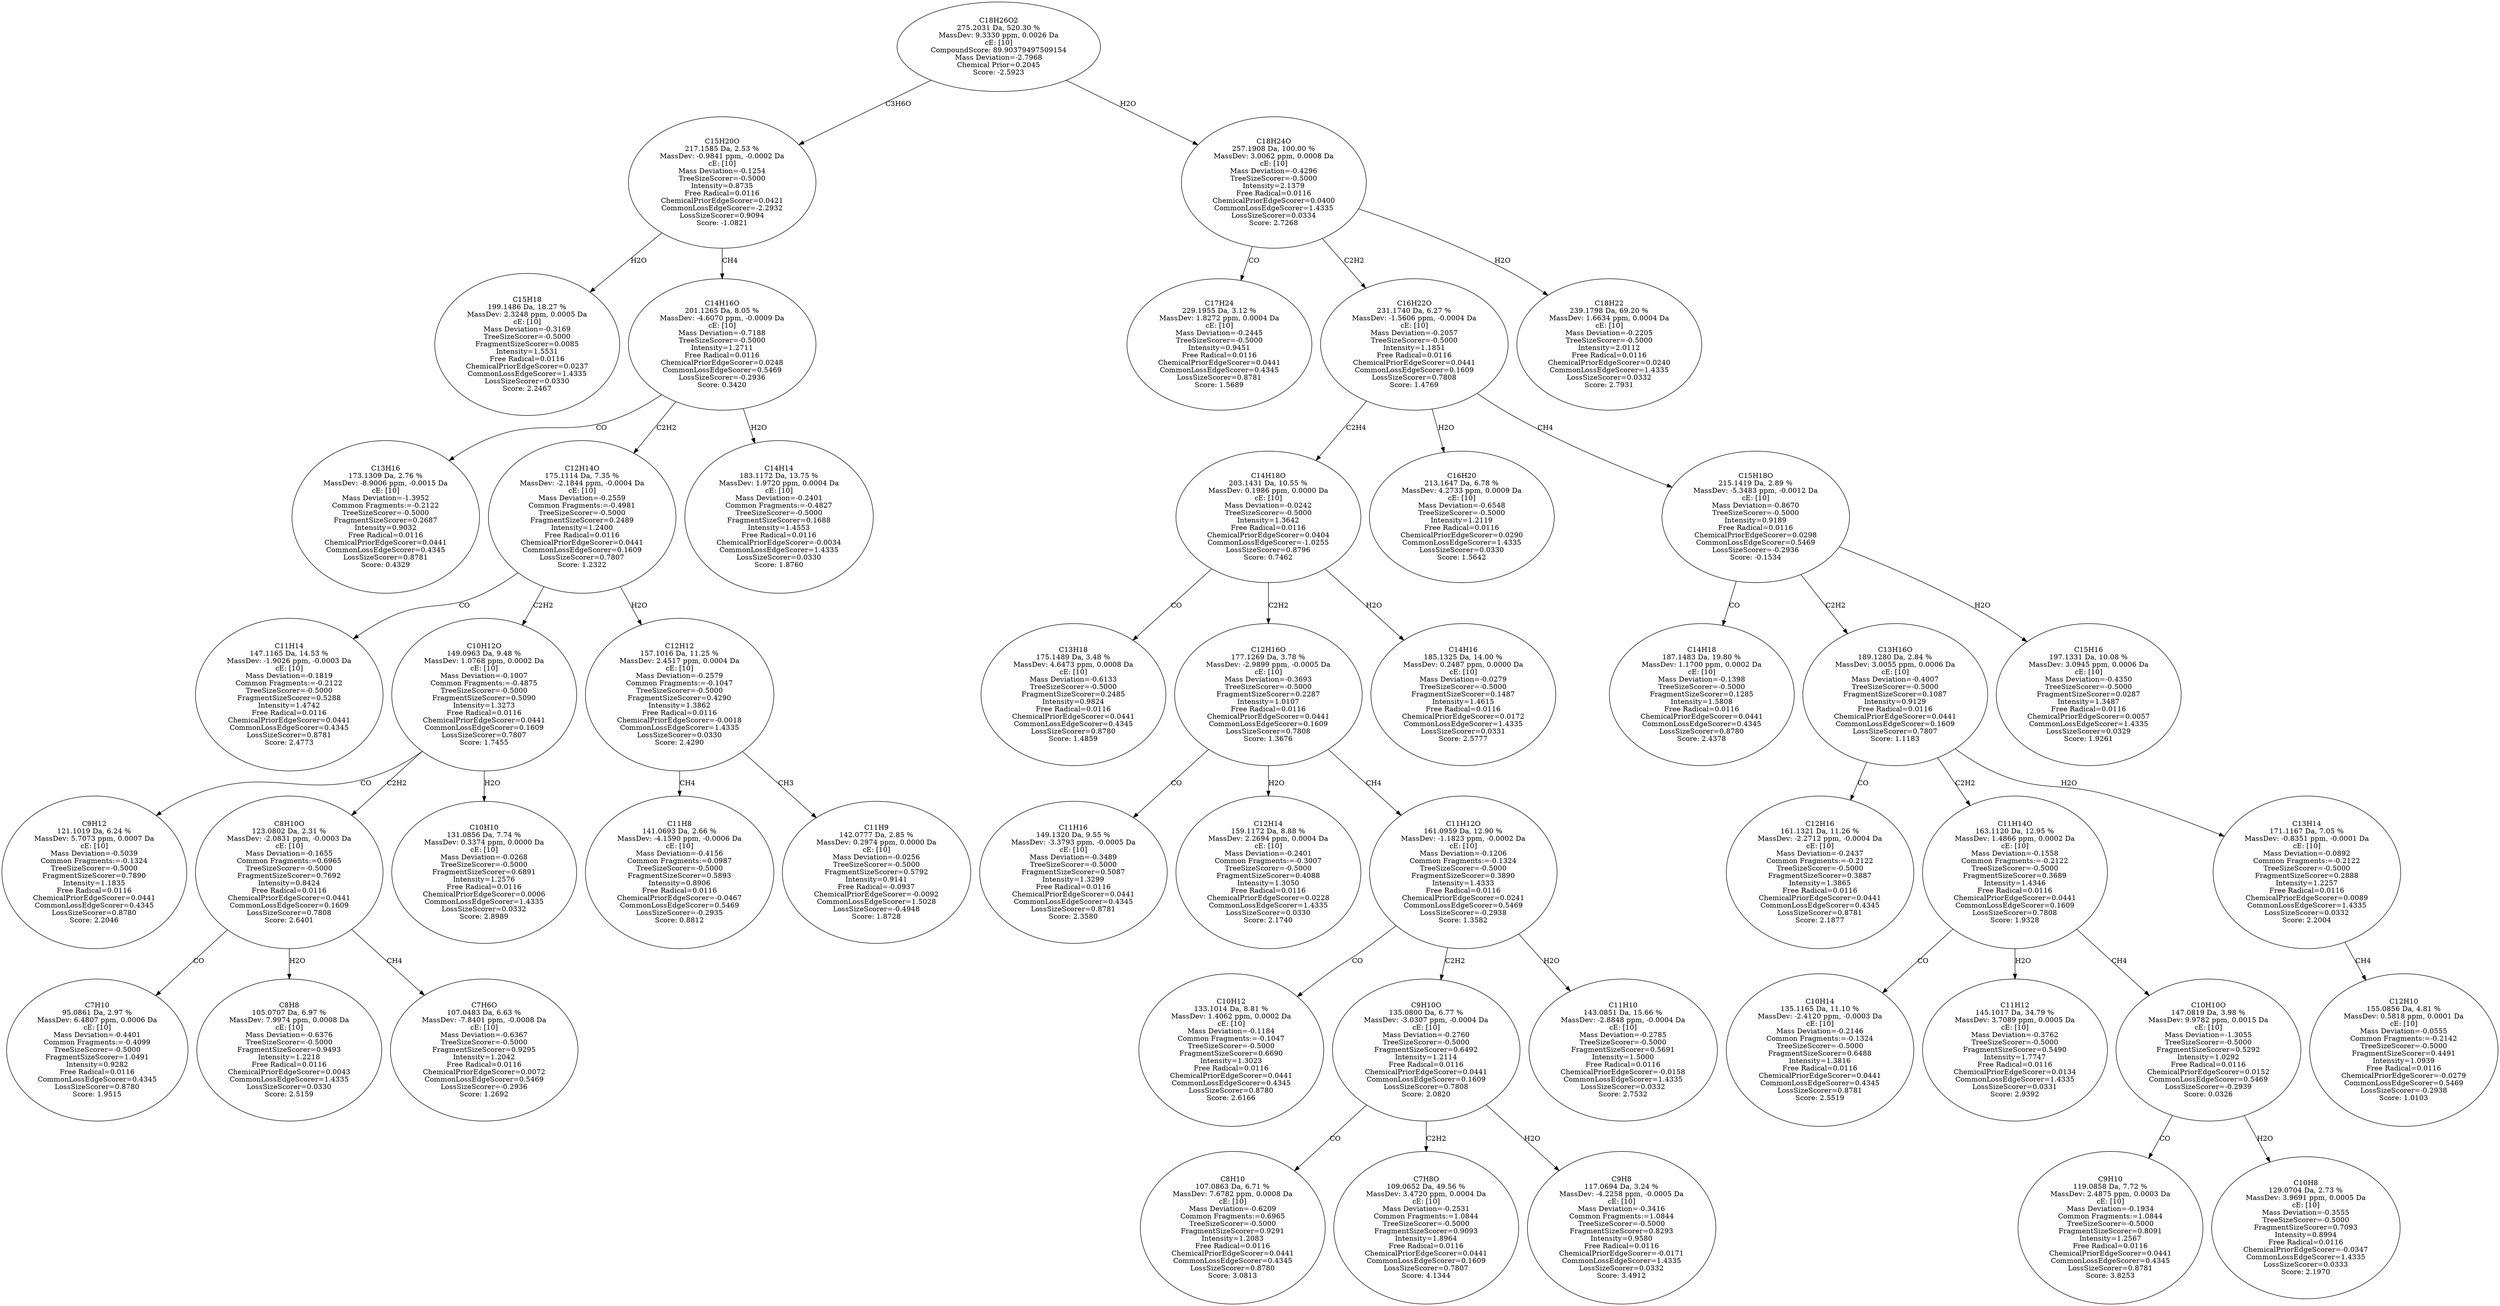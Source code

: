 strict digraph {
v1 [label="C15H18\n199.1486 Da, 18.27 %\nMassDev: 2.3248 ppm, 0.0005 Da\ncE: [10]\nMass Deviation=-0.3169\nTreeSizeScorer=-0.5000\nFragmentSizeScorer=0.0085\nIntensity=1.5531\nFree Radical=0.0116\nChemicalPriorEdgeScorer=0.0237\nCommonLossEdgeScorer=1.4335\nLossSizeScorer=0.0330\nScore: 2.2467"];
v2 [label="C13H16\n173.1309 Da, 2.76 %\nMassDev: -8.9006 ppm, -0.0015 Da\ncE: [10]\nMass Deviation=-1.3952\nCommon Fragments:=-0.2122\nTreeSizeScorer=-0.5000\nFragmentSizeScorer=0.2687\nIntensity=0.9032\nFree Radical=0.0116\nChemicalPriorEdgeScorer=0.0441\nCommonLossEdgeScorer=0.4345\nLossSizeScorer=0.8781\nScore: 0.4329"];
v3 [label="C11H14\n147.1165 Da, 14.53 %\nMassDev: -1.9026 ppm, -0.0003 Da\ncE: [10]\nMass Deviation=-0.1819\nCommon Fragments:=-0.2122\nTreeSizeScorer=-0.5000\nFragmentSizeScorer=0.5288\nIntensity=1.4742\nFree Radical=0.0116\nChemicalPriorEdgeScorer=0.0441\nCommonLossEdgeScorer=0.4345\nLossSizeScorer=0.8781\nScore: 2.4773"];
v4 [label="C9H12\n121.1019 Da, 6.24 %\nMassDev: 5.7073 ppm, 0.0007 Da\ncE: [10]\nMass Deviation=-0.5039\nCommon Fragments:=-0.1324\nTreeSizeScorer=-0.5000\nFragmentSizeScorer=0.7890\nIntensity=1.1835\nFree Radical=0.0116\nChemicalPriorEdgeScorer=0.0441\nCommonLossEdgeScorer=0.4345\nLossSizeScorer=0.8780\nScore: 2.2046"];
v5 [label="C7H10\n95.0861 Da, 2.97 %\nMassDev: 6.4807 ppm, 0.0006 Da\ncE: [10]\nMass Deviation=-0.4401\nCommon Fragments:=-0.4099\nTreeSizeScorer=-0.5000\nFragmentSizeScorer=1.0491\nIntensity=0.9282\nFree Radical=0.0116\nCommonLossEdgeScorer=0.4345\nLossSizeScorer=0.8780\nScore: 1.9515"];
v6 [label="C8H8\n105.0707 Da, 6.97 %\nMassDev: 7.9974 ppm, 0.0008 Da\ncE: [10]\nMass Deviation=-0.6376\nTreeSizeScorer=-0.5000\nFragmentSizeScorer=0.9493\nIntensity=1.2218\nFree Radical=0.0116\nChemicalPriorEdgeScorer=0.0043\nCommonLossEdgeScorer=1.4335\nLossSizeScorer=0.0330\nScore: 2.5159"];
v7 [label="C7H6O\n107.0483 Da, 6.63 %\nMassDev: -7.8401 ppm, -0.0008 Da\ncE: [10]\nMass Deviation=-0.6367\nTreeSizeScorer=-0.5000\nFragmentSizeScorer=0.9295\nIntensity=1.2042\nFree Radical=0.0116\nChemicalPriorEdgeScorer=0.0072\nCommonLossEdgeScorer=0.5469\nLossSizeScorer=-0.2936\nScore: 1.2692"];
v8 [label="C8H10O\n123.0802 Da, 2.31 %\nMassDev: -2.0831 ppm, -0.0003 Da\ncE: [10]\nMass Deviation=-0.1655\nCommon Fragments:=0.6965\nTreeSizeScorer=-0.5000\nFragmentSizeScorer=0.7692\nIntensity=0.8424\nFree Radical=0.0116\nChemicalPriorEdgeScorer=0.0441\nCommonLossEdgeScorer=0.1609\nLossSizeScorer=0.7808\nScore: 2.6401"];
v9 [label="C10H10\n131.0856 Da, 7.74 %\nMassDev: 0.3374 ppm, 0.0000 Da\ncE: [10]\nMass Deviation=-0.0268\nTreeSizeScorer=-0.5000\nFragmentSizeScorer=0.6891\nIntensity=1.2576\nFree Radical=0.0116\nChemicalPriorEdgeScorer=0.0006\nCommonLossEdgeScorer=1.4335\nLossSizeScorer=0.0332\nScore: 2.8989"];
v10 [label="C10H12O\n149.0963 Da, 9.48 %\nMassDev: 1.0768 ppm, 0.0002 Da\ncE: [10]\nMass Deviation=-0.1007\nCommon Fragments:=-0.4875\nTreeSizeScorer=-0.5000\nFragmentSizeScorer=0.5090\nIntensity=1.3273\nFree Radical=0.0116\nChemicalPriorEdgeScorer=0.0441\nCommonLossEdgeScorer=0.1609\nLossSizeScorer=0.7807\nScore: 1.7455"];
v11 [label="C11H8\n141.0693 Da, 2.66 %\nMassDev: -4.1590 ppm, -0.0006 Da\ncE: [10]\nMass Deviation=-0.4156\nCommon Fragments:=0.0987\nTreeSizeScorer=-0.5000\nFragmentSizeScorer=0.5893\nIntensity=0.8906\nFree Radical=0.0116\nChemicalPriorEdgeScorer=-0.0467\nCommonLossEdgeScorer=0.5469\nLossSizeScorer=-0.2935\nScore: 0.8812"];
v12 [label="C11H9\n142.0777 Da, 2.85 %\nMassDev: 0.2974 ppm, 0.0000 Da\ncE: [10]\nMass Deviation=-0.0256\nTreeSizeScorer=-0.5000\nFragmentSizeScorer=0.5792\nIntensity=0.9141\nFree Radical=-0.0937\nChemicalPriorEdgeScorer=-0.0092\nCommonLossEdgeScorer=1.5028\nLossSizeScorer=-0.4948\nScore: 1.8728"];
v13 [label="C12H12\n157.1016 Da, 11.25 %\nMassDev: 2.4517 ppm, 0.0004 Da\ncE: [10]\nMass Deviation=-0.2579\nCommon Fragments:=-0.1047\nTreeSizeScorer=-0.5000\nFragmentSizeScorer=0.4290\nIntensity=1.3862\nFree Radical=0.0116\nChemicalPriorEdgeScorer=-0.0018\nCommonLossEdgeScorer=1.4335\nLossSizeScorer=0.0330\nScore: 2.4290"];
v14 [label="C12H14O\n175.1114 Da, 7.35 %\nMassDev: -2.1844 ppm, -0.0004 Da\ncE: [10]\nMass Deviation=-0.2559\nCommon Fragments:=-0.4981\nTreeSizeScorer=-0.5000\nFragmentSizeScorer=0.2489\nIntensity=1.2400\nFree Radical=0.0116\nChemicalPriorEdgeScorer=0.0441\nCommonLossEdgeScorer=0.1609\nLossSizeScorer=0.7807\nScore: 1.2322"];
v15 [label="C14H14\n183.1172 Da, 13.75 %\nMassDev: 1.9720 ppm, 0.0004 Da\ncE: [10]\nMass Deviation=-0.2401\nCommon Fragments:=-0.4827\nTreeSizeScorer=-0.5000\nFragmentSizeScorer=0.1688\nIntensity=1.4553\nFree Radical=0.0116\nChemicalPriorEdgeScorer=-0.0034\nCommonLossEdgeScorer=1.4335\nLossSizeScorer=0.0330\nScore: 1.8760"];
v16 [label="C14H16O\n201.1265 Da, 8.05 %\nMassDev: -4.6070 ppm, -0.0009 Da\ncE: [10]\nMass Deviation=-0.7188\nTreeSizeScorer=-0.5000\nIntensity=1.2711\nFree Radical=0.0116\nChemicalPriorEdgeScorer=0.0248\nCommonLossEdgeScorer=0.5469\nLossSizeScorer=-0.2936\nScore: 0.3420"];
v17 [label="C15H20O\n217.1585 Da, 2.53 %\nMassDev: -0.9841 ppm, -0.0002 Da\ncE: [10]\nMass Deviation=-0.1254\nTreeSizeScorer=-0.5000\nIntensity=0.8735\nFree Radical=0.0116\nChemicalPriorEdgeScorer=0.0421\nCommonLossEdgeScorer=-2.2932\nLossSizeScorer=0.9094\nScore: -1.0821"];
v18 [label="C17H24\n229.1955 Da, 3.12 %\nMassDev: 1.8272 ppm, 0.0004 Da\ncE: [10]\nMass Deviation=-0.2445\nTreeSizeScorer=-0.5000\nIntensity=0.9451\nFree Radical=0.0116\nChemicalPriorEdgeScorer=0.0441\nCommonLossEdgeScorer=0.4345\nLossSizeScorer=0.8781\nScore: 1.5689"];
v19 [label="C13H18\n175.1489 Da, 3.48 %\nMassDev: 4.6473 ppm, 0.0008 Da\ncE: [10]\nMass Deviation=-0.6133\nTreeSizeScorer=-0.5000\nFragmentSizeScorer=0.2485\nIntensity=0.9824\nFree Radical=0.0116\nChemicalPriorEdgeScorer=0.0441\nCommonLossEdgeScorer=0.4345\nLossSizeScorer=0.8780\nScore: 1.4859"];
v20 [label="C11H16\n149.1320 Da, 9.55 %\nMassDev: -3.3793 ppm, -0.0005 Da\ncE: [10]\nMass Deviation=-0.3489\nTreeSizeScorer=-0.5000\nFragmentSizeScorer=0.5087\nIntensity=1.3299\nFree Radical=0.0116\nChemicalPriorEdgeScorer=0.0441\nCommonLossEdgeScorer=0.4345\nLossSizeScorer=0.8781\nScore: 2.3580"];
v21 [label="C12H14\n159.1172 Da, 8.88 %\nMassDev: 2.2694 ppm, 0.0004 Da\ncE: [10]\nMass Deviation=-0.2401\nCommon Fragments:=-0.3007\nTreeSizeScorer=-0.5000\nFragmentSizeScorer=0.4088\nIntensity=1.3050\nFree Radical=0.0116\nChemicalPriorEdgeScorer=0.0228\nCommonLossEdgeScorer=1.4335\nLossSizeScorer=0.0330\nScore: 2.1740"];
v22 [label="C10H12\n133.1014 Da, 8.81 %\nMassDev: 1.4062 ppm, 0.0002 Da\ncE: [10]\nMass Deviation=-0.1184\nCommon Fragments:=-0.1047\nTreeSizeScorer=-0.5000\nFragmentSizeScorer=0.6690\nIntensity=1.3023\nFree Radical=0.0116\nChemicalPriorEdgeScorer=0.0441\nCommonLossEdgeScorer=0.4345\nLossSizeScorer=0.8780\nScore: 2.6166"];
v23 [label="C8H10\n107.0863 Da, 6.71 %\nMassDev: 7.6782 ppm, 0.0008 Da\ncE: [10]\nMass Deviation=-0.6209\nCommon Fragments:=0.6965\nTreeSizeScorer=-0.5000\nFragmentSizeScorer=0.9291\nIntensity=1.2083\nFree Radical=0.0116\nChemicalPriorEdgeScorer=0.0441\nCommonLossEdgeScorer=0.4345\nLossSizeScorer=0.8780\nScore: 3.0813"];
v24 [label="C7H8O\n109.0652 Da, 49.56 %\nMassDev: 3.4720 ppm, 0.0004 Da\ncE: [10]\nMass Deviation=-0.2531\nCommon Fragments:=1.0844\nTreeSizeScorer=-0.5000\nFragmentSizeScorer=0.9093\nIntensity=1.8964\nFree Radical=0.0116\nChemicalPriorEdgeScorer=0.0441\nCommonLossEdgeScorer=0.1609\nLossSizeScorer=0.7807\nScore: 4.1344"];
v25 [label="C9H8\n117.0694 Da, 3.24 %\nMassDev: -4.2258 ppm, -0.0005 Da\ncE: [10]\nMass Deviation=-0.3416\nCommon Fragments:=1.0844\nTreeSizeScorer=-0.5000\nFragmentSizeScorer=0.8293\nIntensity=0.9580\nFree Radical=0.0116\nChemicalPriorEdgeScorer=-0.0171\nCommonLossEdgeScorer=1.4335\nLossSizeScorer=0.0332\nScore: 3.4912"];
v26 [label="C9H10O\n135.0800 Da, 6.77 %\nMassDev: -3.0307 ppm, -0.0004 Da\ncE: [10]\nMass Deviation=-0.2760\nTreeSizeScorer=-0.5000\nFragmentSizeScorer=0.6492\nIntensity=1.2114\nFree Radical=0.0116\nChemicalPriorEdgeScorer=0.0441\nCommonLossEdgeScorer=0.1609\nLossSizeScorer=0.7808\nScore: 2.0820"];
v27 [label="C11H10\n143.0851 Da, 15.66 %\nMassDev: -2.8848 ppm, -0.0004 Da\ncE: [10]\nMass Deviation=-0.2785\nTreeSizeScorer=-0.5000\nFragmentSizeScorer=0.5691\nIntensity=1.5000\nFree Radical=0.0116\nChemicalPriorEdgeScorer=-0.0158\nCommonLossEdgeScorer=1.4335\nLossSizeScorer=0.0332\nScore: 2.7532"];
v28 [label="C11H12O\n161.0959 Da, 12.90 %\nMassDev: -1.1823 ppm, -0.0002 Da\ncE: [10]\nMass Deviation=-0.1206\nCommon Fragments:=-0.1324\nTreeSizeScorer=-0.5000\nFragmentSizeScorer=0.3890\nIntensity=1.4333\nFree Radical=0.0116\nChemicalPriorEdgeScorer=0.0241\nCommonLossEdgeScorer=0.5469\nLossSizeScorer=-0.2938\nScore: 1.3582"];
v29 [label="C12H16O\n177.1269 Da, 3.78 %\nMassDev: -2.9899 ppm, -0.0005 Da\ncE: [10]\nMass Deviation=-0.3693\nTreeSizeScorer=-0.5000\nFragmentSizeScorer=0.2287\nIntensity=1.0107\nFree Radical=0.0116\nChemicalPriorEdgeScorer=0.0441\nCommonLossEdgeScorer=0.1609\nLossSizeScorer=0.7808\nScore: 1.3676"];
v30 [label="C14H16\n185.1325 Da, 14.00 %\nMassDev: 0.2487 ppm, 0.0000 Da\ncE: [10]\nMass Deviation=-0.0279\nTreeSizeScorer=-0.5000\nFragmentSizeScorer=0.1487\nIntensity=1.4615\nFree Radical=0.0116\nChemicalPriorEdgeScorer=0.0172\nCommonLossEdgeScorer=1.4335\nLossSizeScorer=0.0331\nScore: 2.5777"];
v31 [label="C14H18O\n203.1431 Da, 10.55 %\nMassDev: 0.1986 ppm, 0.0000 Da\ncE: [10]\nMass Deviation=-0.0242\nTreeSizeScorer=-0.5000\nIntensity=1.3642\nFree Radical=0.0116\nChemicalPriorEdgeScorer=0.0404\nCommonLossEdgeScorer=-1.0255\nLossSizeScorer=0.8796\nScore: 0.7462"];
v32 [label="C16H20\n213.1647 Da, 6.78 %\nMassDev: 4.2733 ppm, 0.0009 Da\ncE: [10]\nMass Deviation=-0.6548\nTreeSizeScorer=-0.5000\nIntensity=1.2119\nFree Radical=0.0116\nChemicalPriorEdgeScorer=0.0290\nCommonLossEdgeScorer=1.4335\nLossSizeScorer=0.0330\nScore: 1.5642"];
v33 [label="C14H18\n187.1483 Da, 19.80 %\nMassDev: 1.1700 ppm, 0.0002 Da\ncE: [10]\nMass Deviation=-0.1398\nTreeSizeScorer=-0.5000\nFragmentSizeScorer=0.1285\nIntensity=1.5808\nFree Radical=0.0116\nChemicalPriorEdgeScorer=0.0441\nCommonLossEdgeScorer=0.4345\nLossSizeScorer=0.8780\nScore: 2.4378"];
v34 [label="C12H16\n161.1321 Da, 11.26 %\nMassDev: -2.2712 ppm, -0.0004 Da\ncE: [10]\nMass Deviation=-0.2437\nCommon Fragments:=-0.2122\nTreeSizeScorer=-0.5000\nFragmentSizeScorer=0.3887\nIntensity=1.3865\nFree Radical=0.0116\nChemicalPriorEdgeScorer=0.0441\nCommonLossEdgeScorer=0.4345\nLossSizeScorer=0.8781\nScore: 2.1877"];
v35 [label="C10H14\n135.1165 Da, 11.10 %\nMassDev: -2.4120 ppm, -0.0003 Da\ncE: [10]\nMass Deviation=-0.2146\nCommon Fragments:=-0.1324\nTreeSizeScorer=-0.5000\nFragmentSizeScorer=0.6488\nIntensity=1.3816\nFree Radical=0.0116\nChemicalPriorEdgeScorer=0.0441\nCommonLossEdgeScorer=0.4345\nLossSizeScorer=0.8781\nScore: 2.5519"];
v36 [label="C11H12\n145.1017 Da, 34.79 %\nMassDev: 3.7089 ppm, 0.0005 Da\ncE: [10]\nMass Deviation=-0.3762\nTreeSizeScorer=-0.5000\nFragmentSizeScorer=0.5490\nIntensity=1.7747\nFree Radical=0.0116\nChemicalPriorEdgeScorer=0.0134\nCommonLossEdgeScorer=1.4335\nLossSizeScorer=0.0331\nScore: 2.9392"];
v37 [label="C9H10\n119.0858 Da, 7.72 %\nMassDev: 2.4875 ppm, 0.0003 Da\ncE: [10]\nMass Deviation=-0.1934\nCommon Fragments:=1.0844\nTreeSizeScorer=-0.5000\nFragmentSizeScorer=0.8091\nIntensity=1.2567\nFree Radical=0.0116\nChemicalPriorEdgeScorer=0.0441\nCommonLossEdgeScorer=0.4345\nLossSizeScorer=0.8781\nScore: 3.8253"];
v38 [label="C10H8\n129.0704 Da, 2.73 %\nMassDev: 3.9691 ppm, 0.0005 Da\ncE: [10]\nMass Deviation=-0.3555\nTreeSizeScorer=-0.5000\nFragmentSizeScorer=0.7093\nIntensity=0.8994\nFree Radical=0.0116\nChemicalPriorEdgeScorer=-0.0347\nCommonLossEdgeScorer=1.4335\nLossSizeScorer=0.0333\nScore: 2.1970"];
v39 [label="C10H10O\n147.0819 Da, 3.98 %\nMassDev: 9.9782 ppm, 0.0015 Da\ncE: [10]\nMass Deviation=-1.3055\nTreeSizeScorer=-0.5000\nFragmentSizeScorer=0.5292\nIntensity=1.0292\nFree Radical=0.0116\nChemicalPriorEdgeScorer=0.0152\nCommonLossEdgeScorer=0.5469\nLossSizeScorer=-0.2939\nScore: 0.0326"];
v40 [label="C11H14O\n163.1120 Da, 12.95 %\nMassDev: 1.4866 ppm, 0.0002 Da\ncE: [10]\nMass Deviation=-0.1558\nCommon Fragments:=-0.2122\nTreeSizeScorer=-0.5000\nFragmentSizeScorer=0.3689\nIntensity=1.4346\nFree Radical=0.0116\nChemicalPriorEdgeScorer=0.0441\nCommonLossEdgeScorer=0.1609\nLossSizeScorer=0.7808\nScore: 1.9328"];
v41 [label="C12H10\n155.0856 Da, 4.81 %\nMassDev: 0.5818 ppm, 0.0001 Da\ncE: [10]\nMass Deviation=-0.0555\nCommon Fragments:=-0.2142\nTreeSizeScorer=-0.5000\nFragmentSizeScorer=0.4491\nIntensity=1.0939\nFree Radical=0.0116\nChemicalPriorEdgeScorer=-0.0279\nCommonLossEdgeScorer=0.5469\nLossSizeScorer=-0.2938\nScore: 1.0103"];
v42 [label="C13H14\n171.1167 Da, 7.05 %\nMassDev: -0.8351 ppm, -0.0001 Da\ncE: [10]\nMass Deviation=-0.0892\nCommon Fragments:=-0.2122\nTreeSizeScorer=-0.5000\nFragmentSizeScorer=0.2888\nIntensity=1.2257\nFree Radical=0.0116\nChemicalPriorEdgeScorer=0.0089\nCommonLossEdgeScorer=1.4335\nLossSizeScorer=0.0332\nScore: 2.2004"];
v43 [label="C13H16O\n189.1280 Da, 2.84 %\nMassDev: 3.0055 ppm, 0.0006 Da\ncE: [10]\nMass Deviation=-0.4007\nTreeSizeScorer=-0.5000\nFragmentSizeScorer=0.1087\nIntensity=0.9129\nFree Radical=0.0116\nChemicalPriorEdgeScorer=0.0441\nCommonLossEdgeScorer=0.1609\nLossSizeScorer=0.7807\nScore: 1.1183"];
v44 [label="C15H16\n197.1331 Da, 10.08 %\nMassDev: 3.0945 ppm, 0.0006 Da\ncE: [10]\nMass Deviation=-0.4350\nTreeSizeScorer=-0.5000\nFragmentSizeScorer=0.0287\nIntensity=1.3487\nFree Radical=0.0116\nChemicalPriorEdgeScorer=0.0057\nCommonLossEdgeScorer=1.4335\nLossSizeScorer=0.0329\nScore: 1.9261"];
v45 [label="C15H18O\n215.1419 Da, 2.89 %\nMassDev: -5.3483 ppm, -0.0012 Da\ncE: [10]\nMass Deviation=-0.8670\nTreeSizeScorer=-0.5000\nIntensity=0.9189\nFree Radical=0.0116\nChemicalPriorEdgeScorer=0.0298\nCommonLossEdgeScorer=0.5469\nLossSizeScorer=-0.2936\nScore: -0.1534"];
v46 [label="C16H22O\n231.1740 Da, 6.27 %\nMassDev: -1.5606 ppm, -0.0004 Da\ncE: [10]\nMass Deviation=-0.2057\nTreeSizeScorer=-0.5000\nIntensity=1.1851\nFree Radical=0.0116\nChemicalPriorEdgeScorer=0.0441\nCommonLossEdgeScorer=0.1609\nLossSizeScorer=0.7808\nScore: 1.4769"];
v47 [label="C18H22\n239.1798 Da, 69.20 %\nMassDev: 1.6634 ppm, 0.0004 Da\ncE: [10]\nMass Deviation=-0.2205\nTreeSizeScorer=-0.5000\nIntensity=2.0112\nFree Radical=0.0116\nChemicalPriorEdgeScorer=0.0240\nCommonLossEdgeScorer=1.4335\nLossSizeScorer=0.0332\nScore: 2.7931"];
v48 [label="C18H24O\n257.1908 Da, 100.00 %\nMassDev: 3.0062 ppm, 0.0008 Da\ncE: [10]\nMass Deviation=-0.4296\nTreeSizeScorer=-0.5000\nIntensity=2.1379\nFree Radical=0.0116\nChemicalPriorEdgeScorer=0.0400\nCommonLossEdgeScorer=1.4335\nLossSizeScorer=0.0334\nScore: 2.7268"];
v49 [label="C18H26O2\n275.2031 Da, 520.30 %\nMassDev: 9.3330 ppm, 0.0026 Da\ncE: [10]\nCompoundScore: 89.90379497509154\nMass Deviation=-2.7968\nChemical Prior=0.2045\nScore: -2.5923"];
v17 -> v1 [label="H2O"];
v16 -> v2 [label="CO"];
v14 -> v3 [label="CO"];
v10 -> v4 [label="CO"];
v8 -> v5 [label="CO"];
v8 -> v6 [label="H2O"];
v8 -> v7 [label="CH4"];
v10 -> v8 [label="C2H2"];
v10 -> v9 [label="H2O"];
v14 -> v10 [label="C2H2"];
v13 -> v11 [label="CH4"];
v13 -> v12 [label="CH3"];
v14 -> v13 [label="H2O"];
v16 -> v14 [label="C2H2"];
v16 -> v15 [label="H2O"];
v17 -> v16 [label="CH4"];
v49 -> v17 [label="C3H6O"];
v48 -> v18 [label="CO"];
v31 -> v19 [label="CO"];
v29 -> v20 [label="CO"];
v29 -> v21 [label="H2O"];
v28 -> v22 [label="CO"];
v26 -> v23 [label="CO"];
v26 -> v24 [label="C2H2"];
v26 -> v25 [label="H2O"];
v28 -> v26 [label="C2H2"];
v28 -> v27 [label="H2O"];
v29 -> v28 [label="CH4"];
v31 -> v29 [label="C2H2"];
v31 -> v30 [label="H2O"];
v46 -> v31 [label="C2H4"];
v46 -> v32 [label="H2O"];
v45 -> v33 [label="CO"];
v43 -> v34 [label="CO"];
v40 -> v35 [label="CO"];
v40 -> v36 [label="H2O"];
v39 -> v37 [label="CO"];
v39 -> v38 [label="H2O"];
v40 -> v39 [label="CH4"];
v43 -> v40 [label="C2H2"];
v42 -> v41 [label="CH4"];
v43 -> v42 [label="H2O"];
v45 -> v43 [label="C2H2"];
v45 -> v44 [label="H2O"];
v46 -> v45 [label="CH4"];
v48 -> v46 [label="C2H2"];
v48 -> v47 [label="H2O"];
v49 -> v48 [label="H2O"];
}